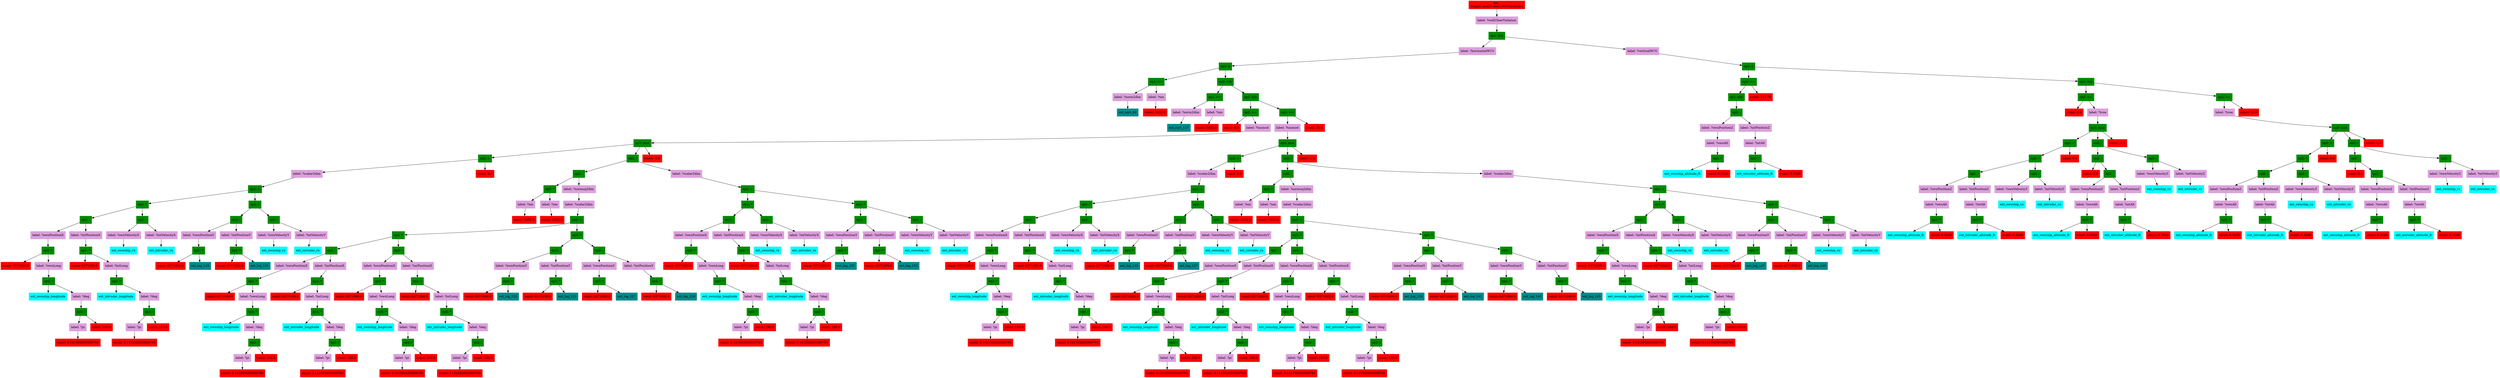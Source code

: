 digraph G {
node [shape=box]

0 [label="file: 
trigger_guard_alert_WCVtaumod.c",color=red, style=filled]
1 [label="label: ?wellClearViolation",color=plum, style=filled]
0 -> 1
2 [label="op2: &&",color=green4, style=filled]
1 -> 2
3 [label="label: ?horizontalWCV",color=plum, style=filled]
2 -> 3
4 [label="op2: ||",color=green4, style=filled]
3 -> 4
5 [label="op2: <=",color=green4, style=filled]
4 -> 5
6 [label="label: ?norm2dim",color=plum, style=filled]
5 -> 6
7 [label="ext_sqrt_92",color=cyan4, style=filled]
6 -> 7
141 [label="label: ?nm",color=plum, style=filled]
5 -> 141
142 [label="const: 1852.0",color=red1, style=filled]
141 -> 142
143 [label="op2: &&",color=green4, style=filled]
4 -> 143
144 [label="op2: <=",color=green4, style=filled]
143 -> 144
145 [label="label: ?norm2dim",color=plum, style=filled]
144 -> 145
146 [label="ext_sqrt_117",color=cyan4, style=filled]
145 -> 146
804 [label="label: ?nm",color=plum, style=filled]
144 -> 804
805 [label="const: 1852.0",color=red1, style=filled]
804 -> 805
806 [label="op2: &&",color=green4, style=filled]
143 -> 806
807 [label="op2: <=",color=green4, style=filled]
806 -> 807
808 [label="const: 0.0",color=red1, style=filled]
807 -> 808
809 [label="label: ?taumod",color=plum, style=filled]
807 -> 809
810 [label="op3: mux",color=green4, style=filled]
809 -> 810
811 [label="op2: <",color=green4, style=filled]
810 -> 811
812 [label="label: ?scalar2dim",color=plum, style=filled]
811 -> 812
813 [label="op2: +",color=green4, style=filled]
812 -> 813
814 [label="op2: *",color=green4, style=filled]
813 -> 814
815 [label="op2: -",color=green4, style=filled]
814 -> 815
816 [label="label: ?ownPositionX",color=plum, style=filled]
815 -> 816
817 [label="op2: *",color=green4, style=filled]
816 -> 817
818 [label="const: 6371000.0",color=red1, style=filled]
817 -> 818
819 [label="label: ?ownLong",color=plum, style=filled]
817 -> 819
820 [label="op2: *",color=green4, style=filled]
819 -> 820
821 [label="ext_ownship_longitude",color=cyan1, style=filled]
820 -> 821
822 [label="label: ?deg",color=plum, style=filled]
820 -> 822
823 [label="op2: /",color=green4, style=filled]
822 -> 823
824 [label="label: ?pi",color=plum, style=filled]
823 -> 824
825 [label="const: 3.141592653589793",color=red1, style=filled]
824 -> 825
826 [label="const: 180.0",color=red1, style=filled]
823 -> 826
827 [label="label: ?intPositionX",color=plum, style=filled]
815 -> 827
828 [label="op2: *",color=green4, style=filled]
827 -> 828
829 [label="const: 6371000.0",color=red1, style=filled]
828 -> 829
830 [label="label: ?intLong",color=plum, style=filled]
828 -> 830
831 [label="op2: *",color=green4, style=filled]
830 -> 831
832 [label="ext_intruder_longitude",color=cyan1, style=filled]
831 -> 832
833 [label="label: ?deg",color=plum, style=filled]
831 -> 833
834 [label="op2: /",color=green4, style=filled]
833 -> 834
835 [label="label: ?pi",color=plum, style=filled]
834 -> 835
836 [label="const: 3.141592653589793",color=red1, style=filled]
835 -> 836
837 [label="const: 180.0",color=red1, style=filled]
834 -> 837
838 [label="op2: -",color=green4, style=filled]
814 -> 838
839 [label="label: ?ownVelocityX",color=plum, style=filled]
838 -> 839
840 [label="ext_ownship_vx",color=cyan1, style=filled]
839 -> 840
841 [label="label: ?intVelocityX",color=plum, style=filled]
838 -> 841
842 [label="ext_intruder_vx",color=cyan1, style=filled]
841 -> 842
843 [label="op2: *",color=green4, style=filled]
813 -> 843
844 [label="op2: -",color=green4, style=filled]
843 -> 844
845 [label="label: ?ownPositionY",color=plum, style=filled]
844 -> 845
846 [label="op2: *",color=green4, style=filled]
845 -> 846
847 [label="const: 6371000.0",color=red1, style=filled]
846 -> 847
848 [label="ext_log_119",color=cyan4, style=filled]
846 -> 848
865 [label="label: ?intPositionY",color=plum, style=filled]
844 -> 865
866 [label="op2: *",color=green4, style=filled]
865 -> 866
867 [label="const: 6371000.0",color=red1, style=filled]
866 -> 867
868 [label="ext_log_121",color=cyan4, style=filled]
866 -> 868
885 [label="op2: -",color=green4, style=filled]
843 -> 885
886 [label="label: ?ownVelocityY",color=plum, style=filled]
885 -> 886
887 [label="ext_ownship_vy",color=cyan1, style=filled]
886 -> 887
888 [label="label: ?intVelocityY",color=plum, style=filled]
885 -> 888
889 [label="ext_intruder_vy",color=cyan1, style=filled]
888 -> 889
890 [label="const: 0.0",color=red1, style=filled]
811 -> 890
891 [label="op2: /",color=green4, style=filled]
810 -> 891
892 [label="op2: -",color=green4, style=filled]
891 -> 892
893 [label="op2: *",color=green4, style=filled]
892 -> 893
894 [label="label: ?nm",color=plum, style=filled]
893 -> 894
895 [label="const: 1852.0",color=red1, style=filled]
894 -> 895
896 [label="label: ?nm",color=plum, style=filled]
893 -> 896
897 [label="const: 1852.0",color=red1, style=filled]
896 -> 897
898 [label="label: ?normsq2dim",color=plum, style=filled]
892 -> 898
899 [label="label: ?scalar2dim",color=plum, style=filled]
898 -> 899
900 [label="op2: +",color=green4, style=filled]
899 -> 900
901 [label="op2: *",color=green4, style=filled]
900 -> 901
902 [label="op2: -",color=green4, style=filled]
901 -> 902
903 [label="label: ?ownPositionX",color=plum, style=filled]
902 -> 903
904 [label="op2: *",color=green4, style=filled]
903 -> 904
905 [label="const: 6371000.0",color=red1, style=filled]
904 -> 905
906 [label="label: ?ownLong",color=plum, style=filled]
904 -> 906
907 [label="op2: *",color=green4, style=filled]
906 -> 907
908 [label="ext_ownship_longitude",color=cyan1, style=filled]
907 -> 908
909 [label="label: ?deg",color=plum, style=filled]
907 -> 909
910 [label="op2: /",color=green4, style=filled]
909 -> 910
911 [label="label: ?pi",color=plum, style=filled]
910 -> 911
912 [label="const: 3.141592653589793",color=red1, style=filled]
911 -> 912
913 [label="const: 180.0",color=red1, style=filled]
910 -> 913
914 [label="label: ?intPositionX",color=plum, style=filled]
902 -> 914
915 [label="op2: *",color=green4, style=filled]
914 -> 915
916 [label="const: 6371000.0",color=red1, style=filled]
915 -> 916
917 [label="label: ?intLong",color=plum, style=filled]
915 -> 917
918 [label="op2: *",color=green4, style=filled]
917 -> 918
919 [label="ext_intruder_longitude",color=cyan1, style=filled]
918 -> 919
920 [label="label: ?deg",color=plum, style=filled]
918 -> 920
921 [label="op2: /",color=green4, style=filled]
920 -> 921
922 [label="label: ?pi",color=plum, style=filled]
921 -> 922
923 [label="const: 3.141592653589793",color=red1, style=filled]
922 -> 923
924 [label="const: 180.0",color=red1, style=filled]
921 -> 924
925 [label="op2: -",color=green4, style=filled]
901 -> 925
926 [label="label: ?ownPositionX",color=plum, style=filled]
925 -> 926
927 [label="op2: *",color=green4, style=filled]
926 -> 927
928 [label="const: 6371000.0",color=red1, style=filled]
927 -> 928
929 [label="label: ?ownLong",color=plum, style=filled]
927 -> 929
930 [label="op2: *",color=green4, style=filled]
929 -> 930
931 [label="ext_ownship_longitude",color=cyan1, style=filled]
930 -> 931
932 [label="label: ?deg",color=plum, style=filled]
930 -> 932
933 [label="op2: /",color=green4, style=filled]
932 -> 933
934 [label="label: ?pi",color=plum, style=filled]
933 -> 934
935 [label="const: 3.141592653589793",color=red1, style=filled]
934 -> 935
936 [label="const: 180.0",color=red1, style=filled]
933 -> 936
937 [label="label: ?intPositionX",color=plum, style=filled]
925 -> 937
938 [label="op2: *",color=green4, style=filled]
937 -> 938
939 [label="const: 6371000.0",color=red1, style=filled]
938 -> 939
940 [label="label: ?intLong",color=plum, style=filled]
938 -> 940
941 [label="op2: *",color=green4, style=filled]
940 -> 941
942 [label="ext_intruder_longitude",color=cyan1, style=filled]
941 -> 942
943 [label="label: ?deg",color=plum, style=filled]
941 -> 943
944 [label="op2: /",color=green4, style=filled]
943 -> 944
945 [label="label: ?pi",color=plum, style=filled]
944 -> 945
946 [label="const: 3.141592653589793",color=red1, style=filled]
945 -> 946
947 [label="const: 180.0",color=red1, style=filled]
944 -> 947
948 [label="op2: *",color=green4, style=filled]
900 -> 948
949 [label="op2: -",color=green4, style=filled]
948 -> 949
950 [label="label: ?ownPositionY",color=plum, style=filled]
949 -> 950
951 [label="op2: *",color=green4, style=filled]
950 -> 951
952 [label="const: 6371000.0",color=red1, style=filled]
951 -> 952
953 [label="ext_log_123",color=cyan4, style=filled]
951 -> 953
970 [label="label: ?intPositionY",color=plum, style=filled]
949 -> 970
971 [label="op2: *",color=green4, style=filled]
970 -> 971
972 [label="const: 6371000.0",color=red1, style=filled]
971 -> 972
973 [label="ext_log_125",color=cyan4, style=filled]
971 -> 973
990 [label="op2: -",color=green4, style=filled]
948 -> 990
991 [label="label: ?ownPositionY",color=plum, style=filled]
990 -> 991
992 [label="op2: *",color=green4, style=filled]
991 -> 992
993 [label="const: 6371000.0",color=red1, style=filled]
992 -> 993
994 [label="ext_log_127",color=cyan4, style=filled]
992 -> 994
1011 [label="label: ?intPositionY",color=plum, style=filled]
990 -> 1011
1012 [label="op2: *",color=green4, style=filled]
1011 -> 1012
1013 [label="const: 6371000.0",color=red1, style=filled]
1012 -> 1013
1014 [label="ext_log_129",color=cyan4, style=filled]
1012 -> 1014
1031 [label="label: ?scalar2dim",color=plum, style=filled]
891 -> 1031
1032 [label="op2: +",color=green4, style=filled]
1031 -> 1032
1033 [label="op2: *",color=green4, style=filled]
1032 -> 1033
1034 [label="op2: -",color=green4, style=filled]
1033 -> 1034
1035 [label="label: ?ownPositionX",color=plum, style=filled]
1034 -> 1035
1036 [label="op2: *",color=green4, style=filled]
1035 -> 1036
1037 [label="const: 6371000.0",color=red1, style=filled]
1036 -> 1037
1038 [label="label: ?ownLong",color=plum, style=filled]
1036 -> 1038
1039 [label="op2: *",color=green4, style=filled]
1038 -> 1039
1040 [label="ext_ownship_longitude",color=cyan1, style=filled]
1039 -> 1040
1041 [label="label: ?deg",color=plum, style=filled]
1039 -> 1041
1042 [label="op2: /",color=green4, style=filled]
1041 -> 1042
1043 [label="label: ?pi",color=plum, style=filled]
1042 -> 1043
1044 [label="const: 3.141592653589793",color=red1, style=filled]
1043 -> 1044
1045 [label="const: 180.0",color=red1, style=filled]
1042 -> 1045
1046 [label="label: ?intPositionX",color=plum, style=filled]
1034 -> 1046
1047 [label="op2: *",color=green4, style=filled]
1046 -> 1047
1048 [label="const: 6371000.0",color=red1, style=filled]
1047 -> 1048
1049 [label="label: ?intLong",color=plum, style=filled]
1047 -> 1049
1050 [label="op2: *",color=green4, style=filled]
1049 -> 1050
1051 [label="ext_intruder_longitude",color=cyan1, style=filled]
1050 -> 1051
1052 [label="label: ?deg",color=plum, style=filled]
1050 -> 1052
1053 [label="op2: /",color=green4, style=filled]
1052 -> 1053
1054 [label="label: ?pi",color=plum, style=filled]
1053 -> 1054
1055 [label="const: 3.141592653589793",color=red1, style=filled]
1054 -> 1055
1056 [label="const: 180.0",color=red1, style=filled]
1053 -> 1056
1057 [label="op2: -",color=green4, style=filled]
1033 -> 1057
1058 [label="label: ?ownVelocityX",color=plum, style=filled]
1057 -> 1058
1059 [label="ext_ownship_vx",color=cyan1, style=filled]
1058 -> 1059
1060 [label="label: ?intVelocityX",color=plum, style=filled]
1057 -> 1060
1061 [label="ext_intruder_vx",color=cyan1, style=filled]
1060 -> 1061
1062 [label="op2: *",color=green4, style=filled]
1032 -> 1062
1063 [label="op2: -",color=green4, style=filled]
1062 -> 1063
1064 [label="label: ?ownPositionY",color=plum, style=filled]
1063 -> 1064
1065 [label="op2: *",color=green4, style=filled]
1064 -> 1065
1066 [label="const: 6371000.0",color=red1, style=filled]
1065 -> 1066
1067 [label="ext_log_131",color=cyan4, style=filled]
1065 -> 1067
1084 [label="label: ?intPositionY",color=plum, style=filled]
1063 -> 1084
1085 [label="op2: *",color=green4, style=filled]
1084 -> 1085
1086 [label="const: 6371000.0",color=red1, style=filled]
1085 -> 1086
1087 [label="ext_log_133",color=cyan4, style=filled]
1085 -> 1087
1104 [label="op2: -",color=green4, style=filled]
1062 -> 1104
1105 [label="label: ?ownVelocityY",color=plum, style=filled]
1104 -> 1105
1106 [label="ext_ownship_vy",color=cyan1, style=filled]
1105 -> 1106
1107 [label="label: ?intVelocityY",color=plum, style=filled]
1104 -> 1107
1108 [label="ext_intruder_vy",color=cyan1, style=filled]
1107 -> 1108
1109 [label="const: -1.0",color=red1, style=filled]
810 -> 1109
1110 [label="op2: <=",color=green4, style=filled]
806 -> 1110
1111 [label="label: ?taumod",color=plum, style=filled]
1110 -> 1111
1112 [label="op3: mux",color=green4, style=filled]
1111 -> 1112
1113 [label="op2: <",color=green4, style=filled]
1112 -> 1113
1114 [label="label: ?scalar2dim",color=plum, style=filled]
1113 -> 1114
1115 [label="op2: +",color=green4, style=filled]
1114 -> 1115
1116 [label="op2: *",color=green4, style=filled]
1115 -> 1116
1117 [label="op2: -",color=green4, style=filled]
1116 -> 1117
1118 [label="label: ?ownPositionX",color=plum, style=filled]
1117 -> 1118
1119 [label="op2: *",color=green4, style=filled]
1118 -> 1119
1120 [label="const: 6371000.0",color=red1, style=filled]
1119 -> 1120
1121 [label="label: ?ownLong",color=plum, style=filled]
1119 -> 1121
1122 [label="op2: *",color=green4, style=filled]
1121 -> 1122
1123 [label="ext_ownship_longitude",color=cyan1, style=filled]
1122 -> 1123
1124 [label="label: ?deg",color=plum, style=filled]
1122 -> 1124
1125 [label="op2: /",color=green4, style=filled]
1124 -> 1125
1126 [label="label: ?pi",color=plum, style=filled]
1125 -> 1126
1127 [label="const: 3.141592653589793",color=red1, style=filled]
1126 -> 1127
1128 [label="const: 180.0",color=red1, style=filled]
1125 -> 1128
1129 [label="label: ?intPositionX",color=plum, style=filled]
1117 -> 1129
1130 [label="op2: *",color=green4, style=filled]
1129 -> 1130
1131 [label="const: 6371000.0",color=red1, style=filled]
1130 -> 1131
1132 [label="label: ?intLong",color=plum, style=filled]
1130 -> 1132
1133 [label="op2: *",color=green4, style=filled]
1132 -> 1133
1134 [label="ext_intruder_longitude",color=cyan1, style=filled]
1133 -> 1134
1135 [label="label: ?deg",color=plum, style=filled]
1133 -> 1135
1136 [label="op2: /",color=green4, style=filled]
1135 -> 1136
1137 [label="label: ?pi",color=plum, style=filled]
1136 -> 1137
1138 [label="const: 3.141592653589793",color=red1, style=filled]
1137 -> 1138
1139 [label="const: 180.0",color=red1, style=filled]
1136 -> 1139
1140 [label="op2: -",color=green4, style=filled]
1116 -> 1140
1141 [label="label: ?ownVelocityX",color=plum, style=filled]
1140 -> 1141
1142 [label="ext_ownship_vx",color=cyan1, style=filled]
1141 -> 1142
1143 [label="label: ?intVelocityX",color=plum, style=filled]
1140 -> 1143
1144 [label="ext_intruder_vx",color=cyan1, style=filled]
1143 -> 1144
1145 [label="op2: *",color=green4, style=filled]
1115 -> 1145
1146 [label="op2: -",color=green4, style=filled]
1145 -> 1146
1147 [label="label: ?ownPositionY",color=plum, style=filled]
1146 -> 1147
1148 [label="op2: *",color=green4, style=filled]
1147 -> 1148
1149 [label="const: 6371000.0",color=red1, style=filled]
1148 -> 1149
1150 [label="ext_log_135",color=cyan4, style=filled]
1148 -> 1150
1167 [label="label: ?intPositionY",color=plum, style=filled]
1146 -> 1167
1168 [label="op2: *",color=green4, style=filled]
1167 -> 1168
1169 [label="const: 6371000.0",color=red1, style=filled]
1168 -> 1169
1170 [label="ext_log_137",color=cyan4, style=filled]
1168 -> 1170
1187 [label="op2: -",color=green4, style=filled]
1145 -> 1187
1188 [label="label: ?ownVelocityY",color=plum, style=filled]
1187 -> 1188
1189 [label="ext_ownship_vy",color=cyan1, style=filled]
1188 -> 1189
1190 [label="label: ?intVelocityY",color=plum, style=filled]
1187 -> 1190
1191 [label="ext_intruder_vy",color=cyan1, style=filled]
1190 -> 1191
1192 [label="const: 0.0",color=red1, style=filled]
1113 -> 1192
1193 [label="op2: /",color=green4, style=filled]
1112 -> 1193
1194 [label="op2: -",color=green4, style=filled]
1193 -> 1194
1195 [label="op2: *",color=green4, style=filled]
1194 -> 1195
1196 [label="label: ?nm",color=plum, style=filled]
1195 -> 1196
1197 [label="const: 1852.0",color=red1, style=filled]
1196 -> 1197
1198 [label="label: ?nm",color=plum, style=filled]
1195 -> 1198
1199 [label="const: 1852.0",color=red1, style=filled]
1198 -> 1199
1200 [label="label: ?normsq2dim",color=plum, style=filled]
1194 -> 1200
1201 [label="label: ?scalar2dim",color=plum, style=filled]
1200 -> 1201
1202 [label="op2: +",color=green4, style=filled]
1201 -> 1202
1203 [label="op2: *",color=green4, style=filled]
1202 -> 1203
1204 [label="op2: -",color=green4, style=filled]
1203 -> 1204
1205 [label="label: ?ownPositionX",color=plum, style=filled]
1204 -> 1205
1206 [label="op2: *",color=green4, style=filled]
1205 -> 1206
1207 [label="const: 6371000.0",color=red1, style=filled]
1206 -> 1207
1208 [label="label: ?ownLong",color=plum, style=filled]
1206 -> 1208
1209 [label="op2: *",color=green4, style=filled]
1208 -> 1209
1210 [label="ext_ownship_longitude",color=cyan1, style=filled]
1209 -> 1210
1211 [label="label: ?deg",color=plum, style=filled]
1209 -> 1211
1212 [label="op2: /",color=green4, style=filled]
1211 -> 1212
1213 [label="label: ?pi",color=plum, style=filled]
1212 -> 1213
1214 [label="const: 3.141592653589793",color=red1, style=filled]
1213 -> 1214
1215 [label="const: 180.0",color=red1, style=filled]
1212 -> 1215
1216 [label="label: ?intPositionX",color=plum, style=filled]
1204 -> 1216
1217 [label="op2: *",color=green4, style=filled]
1216 -> 1217
1218 [label="const: 6371000.0",color=red1, style=filled]
1217 -> 1218
1219 [label="label: ?intLong",color=plum, style=filled]
1217 -> 1219
1220 [label="op2: *",color=green4, style=filled]
1219 -> 1220
1221 [label="ext_intruder_longitude",color=cyan1, style=filled]
1220 -> 1221
1222 [label="label: ?deg",color=plum, style=filled]
1220 -> 1222
1223 [label="op2: /",color=green4, style=filled]
1222 -> 1223
1224 [label="label: ?pi",color=plum, style=filled]
1223 -> 1224
1225 [label="const: 3.141592653589793",color=red1, style=filled]
1224 -> 1225
1226 [label="const: 180.0",color=red1, style=filled]
1223 -> 1226
1227 [label="op2: -",color=green4, style=filled]
1203 -> 1227
1228 [label="label: ?ownPositionX",color=plum, style=filled]
1227 -> 1228
1229 [label="op2: *",color=green4, style=filled]
1228 -> 1229
1230 [label="const: 6371000.0",color=red1, style=filled]
1229 -> 1230
1231 [label="label: ?ownLong",color=plum, style=filled]
1229 -> 1231
1232 [label="op2: *",color=green4, style=filled]
1231 -> 1232
1233 [label="ext_ownship_longitude",color=cyan1, style=filled]
1232 -> 1233
1234 [label="label: ?deg",color=plum, style=filled]
1232 -> 1234
1235 [label="op2: /",color=green4, style=filled]
1234 -> 1235
1236 [label="label: ?pi",color=plum, style=filled]
1235 -> 1236
1237 [label="const: 3.141592653589793",color=red1, style=filled]
1236 -> 1237
1238 [label="const: 180.0",color=red1, style=filled]
1235 -> 1238
1239 [label="label: ?intPositionX",color=plum, style=filled]
1227 -> 1239
1240 [label="op2: *",color=green4, style=filled]
1239 -> 1240
1241 [label="const: 6371000.0",color=red1, style=filled]
1240 -> 1241
1242 [label="label: ?intLong",color=plum, style=filled]
1240 -> 1242
1243 [label="op2: *",color=green4, style=filled]
1242 -> 1243
1244 [label="ext_intruder_longitude",color=cyan1, style=filled]
1243 -> 1244
1245 [label="label: ?deg",color=plum, style=filled]
1243 -> 1245
1246 [label="op2: /",color=green4, style=filled]
1245 -> 1246
1247 [label="label: ?pi",color=plum, style=filled]
1246 -> 1247
1248 [label="const: 3.141592653589793",color=red1, style=filled]
1247 -> 1248
1249 [label="const: 180.0",color=red1, style=filled]
1246 -> 1249
1250 [label="op2: *",color=green4, style=filled]
1202 -> 1250
1251 [label="op2: -",color=green4, style=filled]
1250 -> 1251
1252 [label="label: ?ownPositionY",color=plum, style=filled]
1251 -> 1252
1253 [label="op2: *",color=green4, style=filled]
1252 -> 1253
1254 [label="const: 6371000.0",color=red1, style=filled]
1253 -> 1254
1255 [label="ext_log_139",color=cyan4, style=filled]
1253 -> 1255
1272 [label="label: ?intPositionY",color=plum, style=filled]
1251 -> 1272
1273 [label="op2: *",color=green4, style=filled]
1272 -> 1273
1274 [label="const: 6371000.0",color=red1, style=filled]
1273 -> 1274
1275 [label="ext_log_141",color=cyan4, style=filled]
1273 -> 1275
1292 [label="op2: -",color=green4, style=filled]
1250 -> 1292
1293 [label="label: ?ownPositionY",color=plum, style=filled]
1292 -> 1293
1294 [label="op2: *",color=green4, style=filled]
1293 -> 1294
1295 [label="const: 6371000.0",color=red1, style=filled]
1294 -> 1295
1296 [label="ext_log_143",color=cyan4, style=filled]
1294 -> 1296
1313 [label="label: ?intPositionY",color=plum, style=filled]
1292 -> 1313
1314 [label="op2: *",color=green4, style=filled]
1313 -> 1314
1315 [label="const: 6371000.0",color=red1, style=filled]
1314 -> 1315
1316 [label="ext_log_145",color=cyan4, style=filled]
1314 -> 1316
1333 [label="label: ?scalar2dim",color=plum, style=filled]
1193 -> 1333
1334 [label="op2: +",color=green4, style=filled]
1333 -> 1334
1335 [label="op2: *",color=green4, style=filled]
1334 -> 1335
1336 [label="op2: -",color=green4, style=filled]
1335 -> 1336
1337 [label="label: ?ownPositionX",color=plum, style=filled]
1336 -> 1337
1338 [label="op2: *",color=green4, style=filled]
1337 -> 1338
1339 [label="const: 6371000.0",color=red1, style=filled]
1338 -> 1339
1340 [label="label: ?ownLong",color=plum, style=filled]
1338 -> 1340
1341 [label="op2: *",color=green4, style=filled]
1340 -> 1341
1342 [label="ext_ownship_longitude",color=cyan1, style=filled]
1341 -> 1342
1343 [label="label: ?deg",color=plum, style=filled]
1341 -> 1343
1344 [label="op2: /",color=green4, style=filled]
1343 -> 1344
1345 [label="label: ?pi",color=plum, style=filled]
1344 -> 1345
1346 [label="const: 3.141592653589793",color=red1, style=filled]
1345 -> 1346
1347 [label="const: 180.0",color=red1, style=filled]
1344 -> 1347
1348 [label="label: ?intPositionX",color=plum, style=filled]
1336 -> 1348
1349 [label="op2: *",color=green4, style=filled]
1348 -> 1349
1350 [label="const: 6371000.0",color=red1, style=filled]
1349 -> 1350
1351 [label="label: ?intLong",color=plum, style=filled]
1349 -> 1351
1352 [label="op2: *",color=green4, style=filled]
1351 -> 1352
1353 [label="ext_intruder_longitude",color=cyan1, style=filled]
1352 -> 1353
1354 [label="label: ?deg",color=plum, style=filled]
1352 -> 1354
1355 [label="op2: /",color=green4, style=filled]
1354 -> 1355
1356 [label="label: ?pi",color=plum, style=filled]
1355 -> 1356
1357 [label="const: 3.141592653589793",color=red1, style=filled]
1356 -> 1357
1358 [label="const: 180.0",color=red1, style=filled]
1355 -> 1358
1359 [label="op2: -",color=green4, style=filled]
1335 -> 1359
1360 [label="label: ?ownVelocityX",color=plum, style=filled]
1359 -> 1360
1361 [label="ext_ownship_vx",color=cyan1, style=filled]
1360 -> 1361
1362 [label="label: ?intVelocityX",color=plum, style=filled]
1359 -> 1362
1363 [label="ext_intruder_vx",color=cyan1, style=filled]
1362 -> 1363
1364 [label="op2: *",color=green4, style=filled]
1334 -> 1364
1365 [label="op2: -",color=green4, style=filled]
1364 -> 1365
1366 [label="label: ?ownPositionY",color=plum, style=filled]
1365 -> 1366
1367 [label="op2: *",color=green4, style=filled]
1366 -> 1367
1368 [label="const: 6371000.0",color=red1, style=filled]
1367 -> 1368
1369 [label="ext_log_147",color=cyan4, style=filled]
1367 -> 1369
1386 [label="label: ?intPositionY",color=plum, style=filled]
1365 -> 1386
1387 [label="op2: *",color=green4, style=filled]
1386 -> 1387
1388 [label="const: 6371000.0",color=red1, style=filled]
1387 -> 1388
1389 [label="ext_log_149",color=cyan4, style=filled]
1387 -> 1389
1406 [label="op2: -",color=green4, style=filled]
1364 -> 1406
1407 [label="label: ?ownVelocityY",color=plum, style=filled]
1406 -> 1407
1408 [label="ext_ownship_vy",color=cyan1, style=filled]
1407 -> 1408
1409 [label="label: ?intVelocityY",color=plum, style=filled]
1406 -> 1409
1410 [label="ext_intruder_vy",color=cyan1, style=filled]
1409 -> 1410
1411 [label="const: -1.0",color=red1, style=filled]
1112 -> 1411
1412 [label="const: 30.0",color=red1, style=filled]
1110 -> 1412
1413 [label="label: ?verticalWCV",color=plum, style=filled]
2 -> 1413
1414 [label="op2: ||",color=green4, style=filled]
1413 -> 1414
1415 [label="op2: <=",color=green4, style=filled]
1414 -> 1415
1416 [label="op1: abs",color=green4, style=filled]
1415 -> 1416
1417 [label="op2: -",color=green4, style=filled]
1416 -> 1417
1418 [label="label: ?ownPositionZ",color=plum, style=filled]
1417 -> 1418
1419 [label="label: ?ownAlt",color=plum, style=filled]
1418 -> 1419
1420 [label="op2: *",color=green4, style=filled]
1419 -> 1420
1421 [label="ext_ownship_altitude_ft",color=cyan1, style=filled]
1420 -> 1421
1422 [label="const: 0.3048",color=red1, style=filled]
1420 -> 1422
1423 [label="label: ?intPositionZ",color=plum, style=filled]
1417 -> 1423
1424 [label="label: ?intAlt",color=plum, style=filled]
1423 -> 1424
1425 [label="op2: *",color=green4, style=filled]
1424 -> 1425
1426 [label="ext_intruder_altitude_ft",color=cyan1, style=filled]
1425 -> 1426
1427 [label="const: 0.3048",color=red1, style=filled]
1425 -> 1427
1428 [label="const: 144.78",color=red1, style=filled]
1415 -> 1428
1429 [label="op2: &&",color=green4, style=filled]
1414 -> 1429
1430 [label="op2: <=",color=green4, style=filled]
1429 -> 1430
1431 [label="const: 0.0",color=red1, style=filled]
1430 -> 1431
1432 [label="label: ?tcoa",color=plum, style=filled]
1430 -> 1432
1433 [label="op3: mux",color=green4, style=filled]
1432 -> 1433
1434 [label="op2: <",color=green4, style=filled]
1433 -> 1434
1435 [label="op2: *",color=green4, style=filled]
1434 -> 1435
1436 [label="op2: -",color=green4, style=filled]
1435 -> 1436
1437 [label="label: ?ownPositionZ",color=plum, style=filled]
1436 -> 1437
1438 [label="label: ?ownAlt",color=plum, style=filled]
1437 -> 1438
1439 [label="op2: *",color=green4, style=filled]
1438 -> 1439
1440 [label="ext_ownship_altitude_ft",color=cyan1, style=filled]
1439 -> 1440
1441 [label="const: 0.3048",color=red1, style=filled]
1439 -> 1441
1442 [label="label: ?intPositionZ",color=plum, style=filled]
1436 -> 1442
1443 [label="label: ?intAlt",color=plum, style=filled]
1442 -> 1443
1444 [label="op2: *",color=green4, style=filled]
1443 -> 1444
1445 [label="ext_intruder_altitude_ft",color=cyan1, style=filled]
1444 -> 1445
1446 [label="const: 0.3048",color=red1, style=filled]
1444 -> 1446
1447 [label="op2: -",color=green4, style=filled]
1435 -> 1447
1448 [label="label: ?ownVelocityZ",color=plum, style=filled]
1447 -> 1448
1449 [label="ext_ownship_vz",color=cyan1, style=filled]
1448 -> 1449
1450 [label="label: ?intVelocityZ",color=plum, style=filled]
1447 -> 1450
1451 [label="ext_intruder_vz",color=cyan1, style=filled]
1450 -> 1451
1452 [label="const: 0.0",color=red1, style=filled]
1434 -> 1452
1453 [label="op2: /",color=green4, style=filled]
1433 -> 1453
1454 [label="op2: -",color=green4, style=filled]
1453 -> 1454
1455 [label="const: 0.0",color=red1, style=filled]
1454 -> 1455
1456 [label="op2: -",color=green4, style=filled]
1454 -> 1456
1457 [label="label: ?ownPositionZ",color=plum, style=filled]
1456 -> 1457
1458 [label="label: ?ownAlt",color=plum, style=filled]
1457 -> 1458
1459 [label="op2: *",color=green4, style=filled]
1458 -> 1459
1460 [label="ext_ownship_altitude_ft",color=cyan1, style=filled]
1459 -> 1460
1461 [label="const: 0.3048",color=red1, style=filled]
1459 -> 1461
1462 [label="label: ?intPositionZ",color=plum, style=filled]
1456 -> 1462
1463 [label="label: ?intAlt",color=plum, style=filled]
1462 -> 1463
1464 [label="op2: *",color=green4, style=filled]
1463 -> 1464
1465 [label="ext_intruder_altitude_ft",color=cyan1, style=filled]
1464 -> 1465
1466 [label="const: 0.3048",color=red1, style=filled]
1464 -> 1466
1467 [label="op2: -",color=green4, style=filled]
1453 -> 1467
1468 [label="label: ?ownVelocityZ",color=plum, style=filled]
1467 -> 1468
1469 [label="ext_ownship_vz",color=cyan1, style=filled]
1468 -> 1469
1470 [label="label: ?intVelocityZ",color=plum, style=filled]
1467 -> 1470
1471 [label="ext_intruder_vz",color=cyan1, style=filled]
1470 -> 1471
1472 [label="const: -1.0",color=red1, style=filled]
1433 -> 1472
1473 [label="op2: <=",color=green4, style=filled]
1429 -> 1473
1474 [label="label: ?tcoa",color=plum, style=filled]
1473 -> 1474
1475 [label="op3: mux",color=green4, style=filled]
1474 -> 1475
1476 [label="op2: <",color=green4, style=filled]
1475 -> 1476
1477 [label="op2: *",color=green4, style=filled]
1476 -> 1477
1478 [label="op2: -",color=green4, style=filled]
1477 -> 1478
1479 [label="label: ?ownPositionZ",color=plum, style=filled]
1478 -> 1479
1480 [label="label: ?ownAlt",color=plum, style=filled]
1479 -> 1480
1481 [label="op2: *",color=green4, style=filled]
1480 -> 1481
1482 [label="ext_ownship_altitude_ft",color=cyan1, style=filled]
1481 -> 1482
1483 [label="const: 0.3048",color=red1, style=filled]
1481 -> 1483
1484 [label="label: ?intPositionZ",color=plum, style=filled]
1478 -> 1484
1485 [label="label: ?intAlt",color=plum, style=filled]
1484 -> 1485
1486 [label="op2: *",color=green4, style=filled]
1485 -> 1486
1487 [label="ext_intruder_altitude_ft",color=cyan1, style=filled]
1486 -> 1487
1488 [label="const: 0.3048",color=red1, style=filled]
1486 -> 1488
1489 [label="op2: -",color=green4, style=filled]
1477 -> 1489
1490 [label="label: ?ownVelocityZ",color=plum, style=filled]
1489 -> 1490
1491 [label="ext_ownship_vz",color=cyan1, style=filled]
1490 -> 1491
1492 [label="label: ?intVelocityZ",color=plum, style=filled]
1489 -> 1492
1493 [label="ext_intruder_vz",color=cyan1, style=filled]
1492 -> 1493
1494 [label="const: 0.0",color=red1, style=filled]
1476 -> 1494
1495 [label="op2: /",color=green4, style=filled]
1475 -> 1495
1496 [label="op2: -",color=green4, style=filled]
1495 -> 1496
1497 [label="const: 0.0",color=red1, style=filled]
1496 -> 1497
1498 [label="op2: -",color=green4, style=filled]
1496 -> 1498
1499 [label="label: ?ownPositionZ",color=plum, style=filled]
1498 -> 1499
1500 [label="label: ?ownAlt",color=plum, style=filled]
1499 -> 1500
1501 [label="op2: *",color=green4, style=filled]
1500 -> 1501
1502 [label="ext_ownship_altitude_ft",color=cyan1, style=filled]
1501 -> 1502
1503 [label="const: 0.3048",color=red1, style=filled]
1501 -> 1503
1504 [label="label: ?intPositionZ",color=plum, style=filled]
1498 -> 1504
1505 [label="label: ?intAlt",color=plum, style=filled]
1504 -> 1505
1506 [label="op2: *",color=green4, style=filled]
1505 -> 1506
1507 [label="ext_intruder_altitude_ft",color=cyan1, style=filled]
1506 -> 1507
1508 [label="const: 0.3048",color=red1, style=filled]
1506 -> 1508
1509 [label="op2: -",color=green4, style=filled]
1495 -> 1509
1510 [label="label: ?ownVelocityZ",color=plum, style=filled]
1509 -> 1510
1511 [label="ext_ownship_vz",color=cyan1, style=filled]
1510 -> 1511
1512 [label="label: ?intVelocityZ",color=plum, style=filled]
1509 -> 1512
1513 [label="ext_intruder_vz",color=cyan1, style=filled]
1512 -> 1513
1514 [label="const: -1.0",color=red1, style=filled]
1475 -> 1514
1515 [label="const: 30.0",color=red1, style=filled]
1473 -> 1515


}

